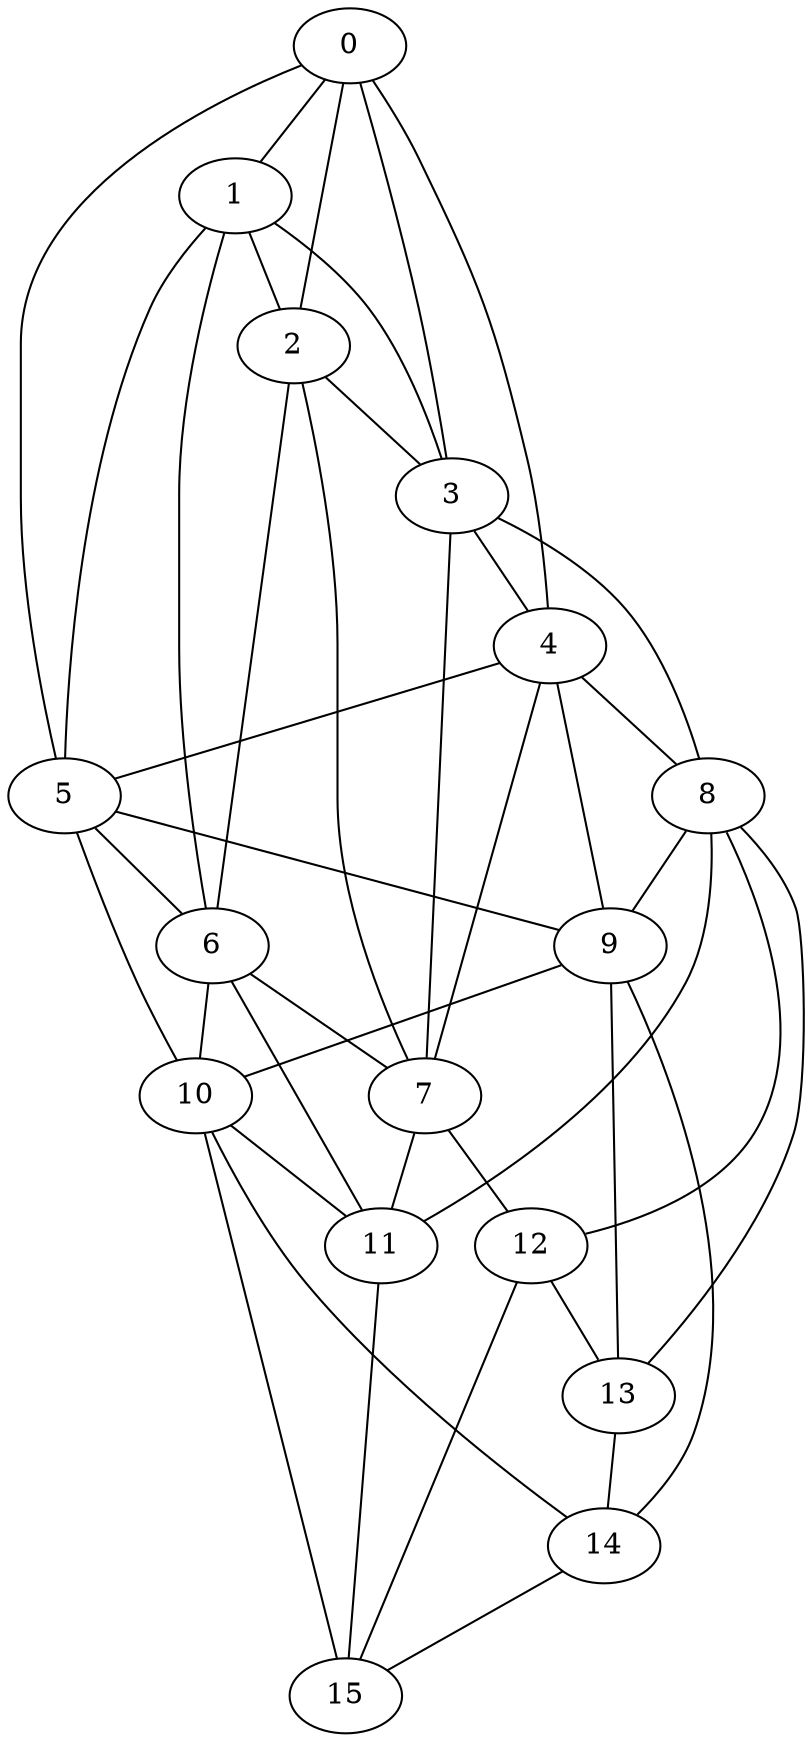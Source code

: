 graph G {
   8 -- 9
   8 -- 11
   8 -- 12
   8 -- 13
   0 -- 1
   0 -- 2
   0 -- 3
   0 -- 4
   0 -- 5
   1 -- 2
   1 -- 3
   1 -- 5
   1 -- 6
   2 -- 3
   2 -- 6
   2 -- 7
   3 -- 8
   3 -- 4
   3 -- 7
   4 -- 5
   4 -- 7
   4 -- 8
   4 -- 9
   5 -- 6
   5 -- 9
   5 -- 10
   6 -- 7
   6 -- 10
   6 -- 11
   7 -- 12
   7 -- 11
   9 -- 10
   9 -- 13
   9 -- 14
   10 -- 11
   10 -- 14
   10 -- 15
   11 -- 15
   12 -- 13
   12 -- 15
   13 -- 14
   14 -- 15
}
